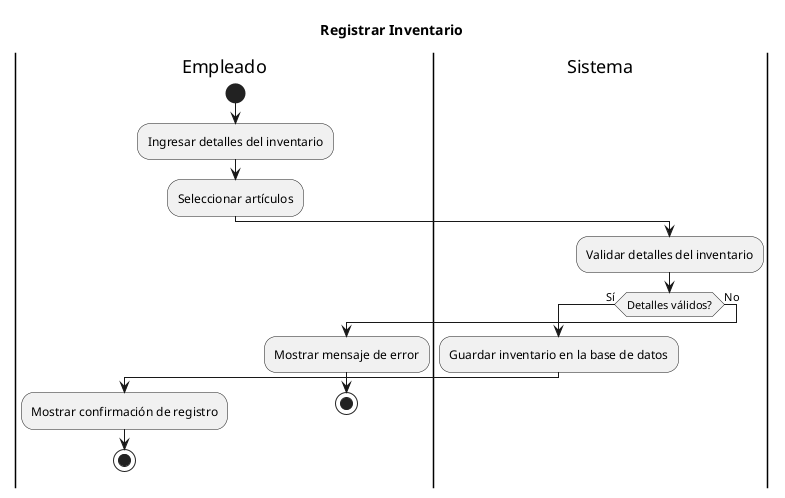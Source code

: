 @startuml da_Registrar_Inventario
Title Registrar Inventario
|Empleado|
start
:Ingresar detalles del inventario;
:Seleccionar artículos;
|Sistema|
:Validar detalles del inventario;
if (Detalles válidos?) then (Sí)
    :Guardar inventario en la base de datos;
    |Empleado|
    :Mostrar confirmación de registro;
    stop
else (No)
    |Empleado|
    :Mostrar mensaje de error;
    stop
endif
@enduml
